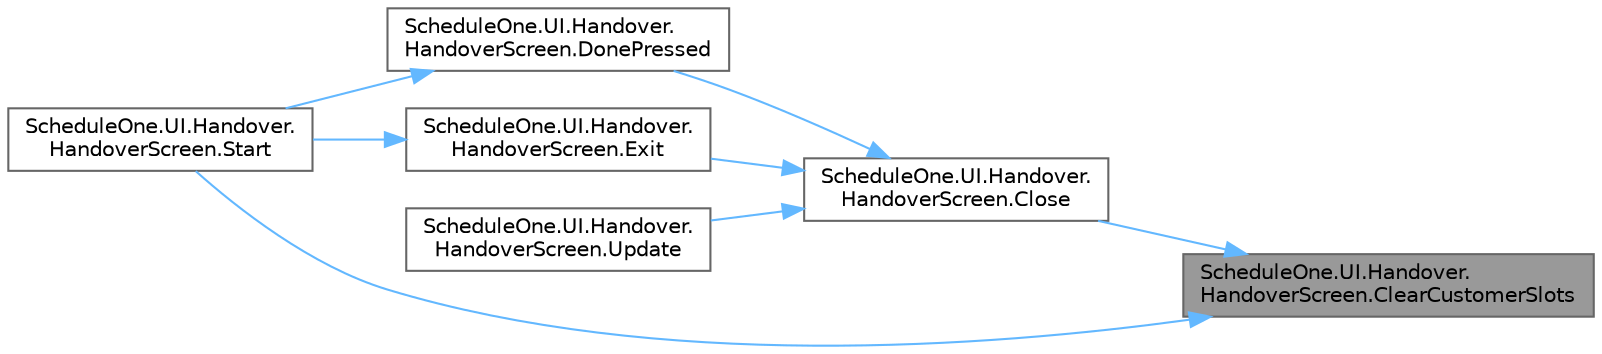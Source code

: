 digraph "ScheduleOne.UI.Handover.HandoverScreen.ClearCustomerSlots"
{
 // LATEX_PDF_SIZE
  bgcolor="transparent";
  edge [fontname=Helvetica,fontsize=10,labelfontname=Helvetica,labelfontsize=10];
  node [fontname=Helvetica,fontsize=10,shape=box,height=0.2,width=0.4];
  rankdir="RL";
  Node1 [id="Node000001",label="ScheduleOne.UI.Handover.\lHandoverScreen.ClearCustomerSlots",height=0.2,width=0.4,color="gray40", fillcolor="grey60", style="filled", fontcolor="black",tooltip=" "];
  Node1 -> Node2 [id="edge1_Node000001_Node000002",dir="back",color="steelblue1",style="solid",tooltip=" "];
  Node2 [id="Node000002",label="ScheduleOne.UI.Handover.\lHandoverScreen.Close",height=0.2,width=0.4,color="grey40", fillcolor="white", style="filled",URL="$class_schedule_one_1_1_u_i_1_1_handover_1_1_handover_screen.html#af0b178ead03d14972f18c81c9a9f7307",tooltip=" "];
  Node2 -> Node3 [id="edge2_Node000002_Node000003",dir="back",color="steelblue1",style="solid",tooltip=" "];
  Node3 [id="Node000003",label="ScheduleOne.UI.Handover.\lHandoverScreen.DonePressed",height=0.2,width=0.4,color="grey40", fillcolor="white", style="filled",URL="$class_schedule_one_1_1_u_i_1_1_handover_1_1_handover_screen.html#a3e2d26fcc1eb2d78b303449cdd2a082a",tooltip=" "];
  Node3 -> Node4 [id="edge3_Node000003_Node000004",dir="back",color="steelblue1",style="solid",tooltip=" "];
  Node4 [id="Node000004",label="ScheduleOne.UI.Handover.\lHandoverScreen.Start",height=0.2,width=0.4,color="grey40", fillcolor="white", style="filled",URL="$class_schedule_one_1_1_u_i_1_1_handover_1_1_handover_screen.html#a6037e1b59e1840318b295aa4db963af8",tooltip=" "];
  Node2 -> Node5 [id="edge4_Node000002_Node000005",dir="back",color="steelblue1",style="solid",tooltip=" "];
  Node5 [id="Node000005",label="ScheduleOne.UI.Handover.\lHandoverScreen.Exit",height=0.2,width=0.4,color="grey40", fillcolor="white", style="filled",URL="$class_schedule_one_1_1_u_i_1_1_handover_1_1_handover_screen.html#a47abc978bdea147524e703fb88160b41",tooltip=" "];
  Node5 -> Node4 [id="edge5_Node000005_Node000004",dir="back",color="steelblue1",style="solid",tooltip=" "];
  Node2 -> Node6 [id="edge6_Node000002_Node000006",dir="back",color="steelblue1",style="solid",tooltip=" "];
  Node6 [id="Node000006",label="ScheduleOne.UI.Handover.\lHandoverScreen.Update",height=0.2,width=0.4,color="grey40", fillcolor="white", style="filled",URL="$class_schedule_one_1_1_u_i_1_1_handover_1_1_handover_screen.html#a203af5962609e866fe1815b23b482e54",tooltip=" "];
  Node1 -> Node4 [id="edge7_Node000001_Node000004",dir="back",color="steelblue1",style="solid",tooltip=" "];
}
